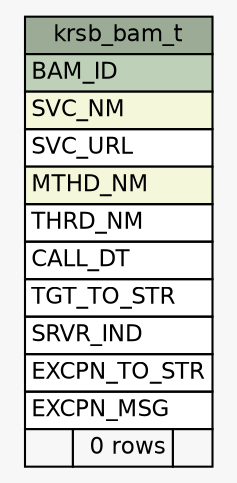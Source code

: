 // dot 2.28.0 on Mac OS X 10.7.2
// SchemaSpy rev 590
digraph "krsb_bam_t" {
  graph [
    rankdir="RL"
    bgcolor="#f7f7f7"
    nodesep="0.18"
    ranksep="0.46"
    fontname="Helvetica"
    fontsize="11"
  ];
  node [
    fontname="Helvetica"
    fontsize="11"
    shape="plaintext"
  ];
  edge [
    arrowsize="0.8"
  ];
  "krsb_bam_t" [
    label=<
    <TABLE BORDER="0" CELLBORDER="1" CELLSPACING="0" BGCOLOR="#ffffff">
      <TR><TD COLSPAN="3" BGCOLOR="#9bab96" ALIGN="CENTER">krsb_bam_t</TD></TR>
      <TR><TD PORT="BAM_ID" COLSPAN="3" BGCOLOR="#bed1b8" ALIGN="LEFT">BAM_ID</TD></TR>
      <TR><TD PORT="SVC_NM" COLSPAN="3" BGCOLOR="#f4f7da" ALIGN="LEFT">SVC_NM</TD></TR>
      <TR><TD PORT="SVC_URL" COLSPAN="3" ALIGN="LEFT">SVC_URL</TD></TR>
      <TR><TD PORT="MTHD_NM" COLSPAN="3" BGCOLOR="#f4f7da" ALIGN="LEFT">MTHD_NM</TD></TR>
      <TR><TD PORT="THRD_NM" COLSPAN="3" ALIGN="LEFT">THRD_NM</TD></TR>
      <TR><TD PORT="CALL_DT" COLSPAN="3" ALIGN="LEFT">CALL_DT</TD></TR>
      <TR><TD PORT="TGT_TO_STR" COLSPAN="3" ALIGN="LEFT">TGT_TO_STR</TD></TR>
      <TR><TD PORT="SRVR_IND" COLSPAN="3" ALIGN="LEFT">SRVR_IND</TD></TR>
      <TR><TD PORT="EXCPN_TO_STR" COLSPAN="3" ALIGN="LEFT">EXCPN_TO_STR</TD></TR>
      <TR><TD PORT="EXCPN_MSG" COLSPAN="3" ALIGN="LEFT">EXCPN_MSG</TD></TR>
      <TR><TD ALIGN="LEFT" BGCOLOR="#f7f7f7">  </TD><TD ALIGN="RIGHT" BGCOLOR="#f7f7f7">0 rows</TD><TD ALIGN="RIGHT" BGCOLOR="#f7f7f7">  </TD></TR>
    </TABLE>>
    URL="tables/krsb_bam_t.html"
    tooltip="krsb_bam_t"
  ];
}
